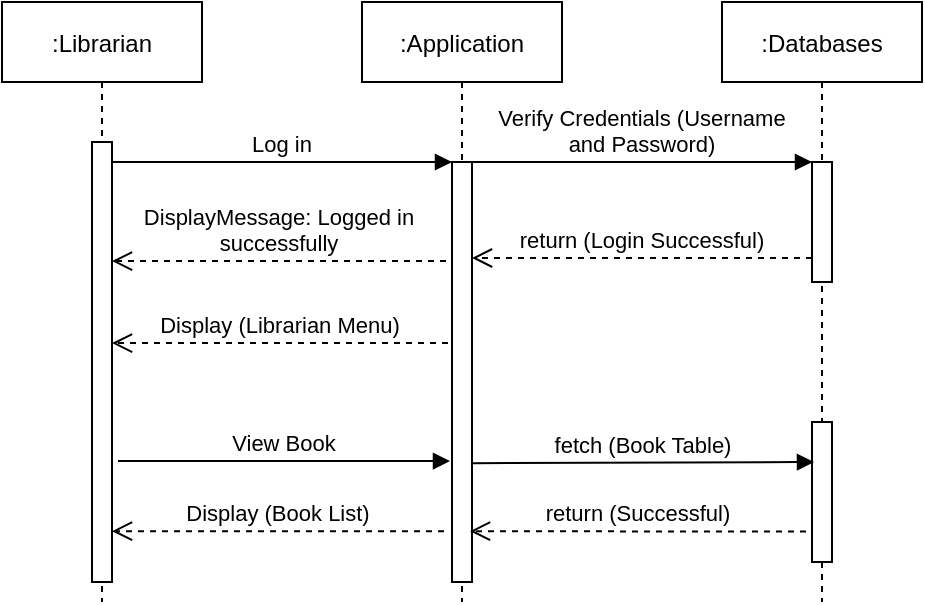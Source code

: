 <mxfile version="20.6.0" type="device"><diagram id="kgpKYQtTHZ0yAKxKKP6v" name="Page-1"><mxGraphModel dx="946" dy="614" grid="1" gridSize="10" guides="1" tooltips="1" connect="1" arrows="1" fold="1" page="1" pageScale="1" pageWidth="850" pageHeight="1100" math="0" shadow="0"><root><mxCell id="0"/><mxCell id="1" parent="0"/><mxCell id="3nuBFxr9cyL0pnOWT2aG-1" value=":Librarian" style="shape=umlLifeline;perimeter=lifelinePerimeter;container=1;collapsible=0;recursiveResize=0;rounded=0;shadow=0;strokeWidth=1;" parent="1" vertex="1"><mxGeometry x="120" y="80" width="100" height="300" as="geometry"/></mxCell><mxCell id="3nuBFxr9cyL0pnOWT2aG-2" value="" style="points=[];perimeter=orthogonalPerimeter;rounded=0;shadow=0;strokeWidth=1;" parent="3nuBFxr9cyL0pnOWT2aG-1" vertex="1"><mxGeometry x="45" y="70" width="10" height="220" as="geometry"/></mxCell><mxCell id="3nuBFxr9cyL0pnOWT2aG-5" value=":Application" style="shape=umlLifeline;perimeter=lifelinePerimeter;container=1;collapsible=0;recursiveResize=0;rounded=0;shadow=0;strokeWidth=1;" parent="1" vertex="1"><mxGeometry x="300" y="80" width="100" height="300" as="geometry"/></mxCell><mxCell id="3nuBFxr9cyL0pnOWT2aG-6" value="" style="points=[];perimeter=orthogonalPerimeter;rounded=0;shadow=0;strokeWidth=1;" parent="3nuBFxr9cyL0pnOWT2aG-5" vertex="1"><mxGeometry x="45" y="80" width="10" height="210" as="geometry"/></mxCell><mxCell id="3nuBFxr9cyL0pnOWT2aG-7" value="Display (Book List)" style="verticalAlign=bottom;endArrow=open;dashed=1;endSize=8;shadow=0;strokeWidth=1;exitX=-0.4;exitY=0.879;exitDx=0;exitDy=0;exitPerimeter=0;" parent="1" source="3nuBFxr9cyL0pnOWT2aG-6" target="3nuBFxr9cyL0pnOWT2aG-2" edge="1"><mxGeometry relative="1" as="geometry"><mxPoint x="275" y="236" as="targetPoint"/><mxPoint x="290" y="320" as="sourcePoint"/><Array as="points"/></mxGeometry></mxCell><mxCell id="3nuBFxr9cyL0pnOWT2aG-8" value="Log in" style="verticalAlign=bottom;endArrow=block;entryX=0;entryY=0;shadow=0;strokeWidth=1;" parent="1" source="3nuBFxr9cyL0pnOWT2aG-2" target="3nuBFxr9cyL0pnOWT2aG-6" edge="1"><mxGeometry relative="1" as="geometry"><mxPoint x="275" y="160" as="sourcePoint"/></mxGeometry></mxCell><mxCell id="LQkjiR74v5XhnZK2cVG0-1" value=":Databases" style="shape=umlLifeline;perimeter=lifelinePerimeter;container=1;collapsible=0;recursiveResize=0;rounded=0;shadow=0;strokeWidth=1;" parent="1" vertex="1"><mxGeometry x="480" y="80" width="100" height="300" as="geometry"/></mxCell><mxCell id="LQkjiR74v5XhnZK2cVG0-2" value="" style="points=[];perimeter=orthogonalPerimeter;rounded=0;shadow=0;strokeWidth=1;" parent="LQkjiR74v5XhnZK2cVG0-1" vertex="1"><mxGeometry x="45" y="80" width="10" height="60" as="geometry"/></mxCell><mxCell id="LQkjiR74v5XhnZK2cVG0-3" value="Verify Credentials (Username &#10;and Password)" style="verticalAlign=bottom;endArrow=block;entryX=0;entryY=0;shadow=0;strokeWidth=1;" parent="LQkjiR74v5XhnZK2cVG0-1" edge="1"><mxGeometry relative="1" as="geometry"><mxPoint x="-125" y="80.0" as="sourcePoint"/><mxPoint x="45" y="80.0" as="targetPoint"/></mxGeometry></mxCell><mxCell id="LQkjiR74v5XhnZK2cVG0-11" value="" style="points=[];perimeter=orthogonalPerimeter;rounded=0;shadow=0;strokeWidth=1;" parent="LQkjiR74v5XhnZK2cVG0-1" vertex="1"><mxGeometry x="45" y="210" width="10" height="70" as="geometry"/></mxCell><mxCell id="LQkjiR74v5XhnZK2cVG0-4" value="return (Login Successful)" style="verticalAlign=bottom;endArrow=open;dashed=1;endSize=8;shadow=0;strokeWidth=1;exitX=0;exitY=0.8;exitDx=0;exitDy=0;exitPerimeter=0;" parent="1" source="LQkjiR74v5XhnZK2cVG0-2" target="3nuBFxr9cyL0pnOWT2aG-6" edge="1"><mxGeometry relative="1" as="geometry"><mxPoint x="360" y="196" as="targetPoint"/><mxPoint x="530" y="179" as="sourcePoint"/></mxGeometry></mxCell><mxCell id="LQkjiR74v5XhnZK2cVG0-5" value="Display (Librarian Menu)" style="verticalAlign=bottom;endArrow=open;dashed=1;endSize=8;shadow=0;strokeWidth=1;exitX=-0.2;exitY=0.431;exitDx=0;exitDy=0;exitPerimeter=0;entryX=1;entryY=0.457;entryDx=0;entryDy=0;entryPerimeter=0;" parent="1" source="3nuBFxr9cyL0pnOWT2aG-6" target="3nuBFxr9cyL0pnOWT2aG-2" edge="1"><mxGeometry relative="1" as="geometry"><mxPoint x="170" y="200.0" as="targetPoint"/><mxPoint x="260" y="250" as="sourcePoint"/><Array as="points"/></mxGeometry></mxCell><mxCell id="LQkjiR74v5XhnZK2cVG0-8" value="DisplayMessage: Logged in &#10;successfully" style="verticalAlign=bottom;endArrow=open;dashed=1;endSize=8;exitX=-0.3;exitY=0.236;shadow=0;strokeWidth=1;exitDx=0;exitDy=0;exitPerimeter=0;" parent="1" source="3nuBFxr9cyL0pnOWT2aG-6" target="3nuBFxr9cyL0pnOWT2aG-2" edge="1"><mxGeometry relative="1" as="geometry"><mxPoint x="180" y="200.0" as="targetPoint"/><mxPoint x="350" y="200.0" as="sourcePoint"/></mxGeometry></mxCell><mxCell id="LQkjiR74v5XhnZK2cVG0-9" value="View Book" style="verticalAlign=bottom;endArrow=block;shadow=0;strokeWidth=1;exitX=1.3;exitY=0.725;exitDx=0;exitDy=0;exitPerimeter=0;entryX=-0.1;entryY=0.712;entryDx=0;entryDy=0;entryPerimeter=0;" parent="1" source="3nuBFxr9cyL0pnOWT2aG-2" target="3nuBFxr9cyL0pnOWT2aG-6" edge="1"><mxGeometry relative="1" as="geometry"><mxPoint x="180" y="301" as="sourcePoint"/><mxPoint x="350" y="280" as="targetPoint"/></mxGeometry></mxCell><mxCell id="LQkjiR74v5XhnZK2cVG0-12" value="fetch (Book Table)" style="verticalAlign=bottom;endArrow=block;shadow=0;strokeWidth=1;entryX=0.1;entryY=0.286;entryDx=0;entryDy=0;entryPerimeter=0;exitX=1;exitY=0.717;exitDx=0;exitDy=0;exitPerimeter=0;" parent="1" source="3nuBFxr9cyL0pnOWT2aG-6" target="LQkjiR74v5XhnZK2cVG0-11" edge="1"><mxGeometry relative="1" as="geometry"><mxPoint x="360" y="310" as="sourcePoint"/><mxPoint x="530" y="370" as="targetPoint"/></mxGeometry></mxCell><mxCell id="LQkjiR74v5XhnZK2cVG0-26" value="return (Successful)" style="verticalAlign=bottom;endArrow=open;dashed=1;endSize=8;shadow=0;strokeWidth=1;exitX=-0.3;exitY=0.783;exitDx=0;exitDy=0;exitPerimeter=0;entryX=0.9;entryY=0.879;entryDx=0;entryDy=0;entryPerimeter=0;" parent="1" source="LQkjiR74v5XhnZK2cVG0-11" target="3nuBFxr9cyL0pnOWT2aG-6" edge="1"><mxGeometry relative="1" as="geometry"><mxPoint x="365" y="210" as="targetPoint"/><mxPoint x="535" y="210" as="sourcePoint"/></mxGeometry></mxCell></root></mxGraphModel></diagram></mxfile>